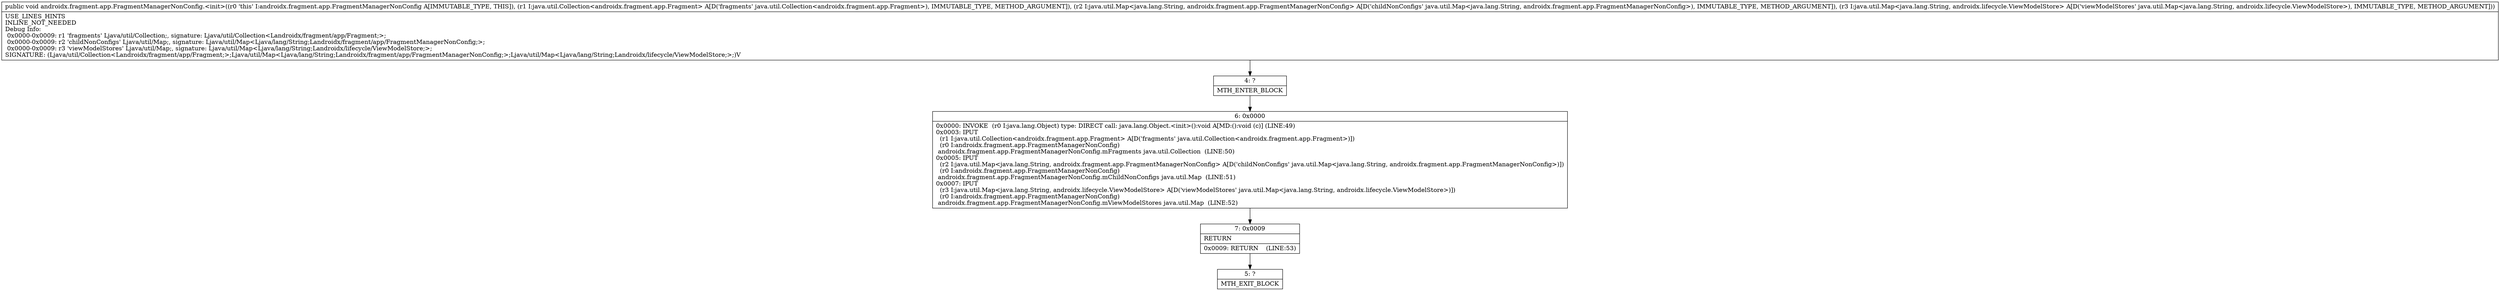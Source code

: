 digraph "CFG forandroidx.fragment.app.FragmentManagerNonConfig.\<init\>(Ljava\/util\/Collection;Ljava\/util\/Map;Ljava\/util\/Map;)V" {
Node_4 [shape=record,label="{4\:\ ?|MTH_ENTER_BLOCK\l}"];
Node_6 [shape=record,label="{6\:\ 0x0000|0x0000: INVOKE  (r0 I:java.lang.Object) type: DIRECT call: java.lang.Object.\<init\>():void A[MD:():void (c)] (LINE:49)\l0x0003: IPUT  \l  (r1 I:java.util.Collection\<androidx.fragment.app.Fragment\> A[D('fragments' java.util.Collection\<androidx.fragment.app.Fragment\>)])\l  (r0 I:androidx.fragment.app.FragmentManagerNonConfig)\l androidx.fragment.app.FragmentManagerNonConfig.mFragments java.util.Collection  (LINE:50)\l0x0005: IPUT  \l  (r2 I:java.util.Map\<java.lang.String, androidx.fragment.app.FragmentManagerNonConfig\> A[D('childNonConfigs' java.util.Map\<java.lang.String, androidx.fragment.app.FragmentManagerNonConfig\>)])\l  (r0 I:androidx.fragment.app.FragmentManagerNonConfig)\l androidx.fragment.app.FragmentManagerNonConfig.mChildNonConfigs java.util.Map  (LINE:51)\l0x0007: IPUT  \l  (r3 I:java.util.Map\<java.lang.String, androidx.lifecycle.ViewModelStore\> A[D('viewModelStores' java.util.Map\<java.lang.String, androidx.lifecycle.ViewModelStore\>)])\l  (r0 I:androidx.fragment.app.FragmentManagerNonConfig)\l androidx.fragment.app.FragmentManagerNonConfig.mViewModelStores java.util.Map  (LINE:52)\l}"];
Node_7 [shape=record,label="{7\:\ 0x0009|RETURN\l|0x0009: RETURN    (LINE:53)\l}"];
Node_5 [shape=record,label="{5\:\ ?|MTH_EXIT_BLOCK\l}"];
MethodNode[shape=record,label="{public void androidx.fragment.app.FragmentManagerNonConfig.\<init\>((r0 'this' I:androidx.fragment.app.FragmentManagerNonConfig A[IMMUTABLE_TYPE, THIS]), (r1 I:java.util.Collection\<androidx.fragment.app.Fragment\> A[D('fragments' java.util.Collection\<androidx.fragment.app.Fragment\>), IMMUTABLE_TYPE, METHOD_ARGUMENT]), (r2 I:java.util.Map\<java.lang.String, androidx.fragment.app.FragmentManagerNonConfig\> A[D('childNonConfigs' java.util.Map\<java.lang.String, androidx.fragment.app.FragmentManagerNonConfig\>), IMMUTABLE_TYPE, METHOD_ARGUMENT]), (r3 I:java.util.Map\<java.lang.String, androidx.lifecycle.ViewModelStore\> A[D('viewModelStores' java.util.Map\<java.lang.String, androidx.lifecycle.ViewModelStore\>), IMMUTABLE_TYPE, METHOD_ARGUMENT]))  | USE_LINES_HINTS\lINLINE_NOT_NEEDED\lDebug Info:\l  0x0000\-0x0009: r1 'fragments' Ljava\/util\/Collection;, signature: Ljava\/util\/Collection\<Landroidx\/fragment\/app\/Fragment;\>;\l  0x0000\-0x0009: r2 'childNonConfigs' Ljava\/util\/Map;, signature: Ljava\/util\/Map\<Ljava\/lang\/String;Landroidx\/fragment\/app\/FragmentManagerNonConfig;\>;\l  0x0000\-0x0009: r3 'viewModelStores' Ljava\/util\/Map;, signature: Ljava\/util\/Map\<Ljava\/lang\/String;Landroidx\/lifecycle\/ViewModelStore;\>;\lSIGNATURE: (Ljava\/util\/Collection\<Landroidx\/fragment\/app\/Fragment;\>;Ljava\/util\/Map\<Ljava\/lang\/String;Landroidx\/fragment\/app\/FragmentManagerNonConfig;\>;Ljava\/util\/Map\<Ljava\/lang\/String;Landroidx\/lifecycle\/ViewModelStore;\>;)V\l}"];
MethodNode -> Node_4;Node_4 -> Node_6;
Node_6 -> Node_7;
Node_7 -> Node_5;
}

